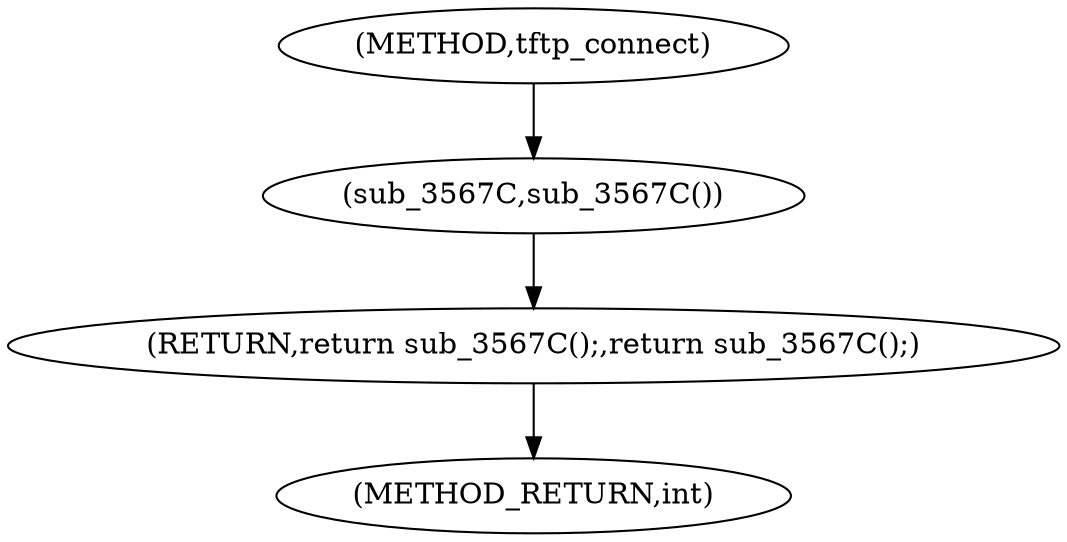 digraph tftp_connect {  
"1000103" [label = "(RETURN,return sub_3567C();,return sub_3567C();)" ]
"1000104" [label = "(sub_3567C,sub_3567C())" ]
"1000101" [label = "(METHOD,tftp_connect)" ]
"1000105" [label = "(METHOD_RETURN,int)" ]
  "1000103" -> "1000105" 
  "1000104" -> "1000103" 
  "1000101" -> "1000104" 
}
